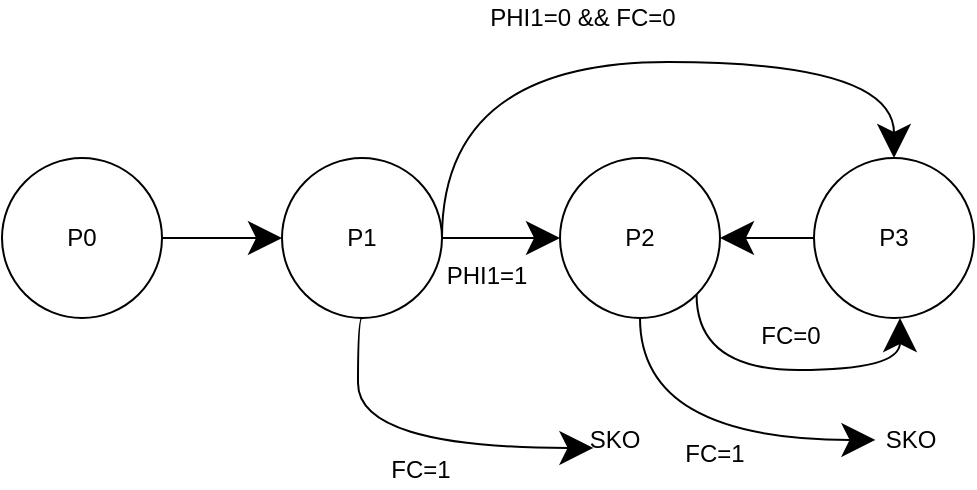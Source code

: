 <mxfile version="17.2.1" type="github">
  <diagram id="kwpMiz8Tt8vMMcukP0Hm" name="Page-1">
    <mxGraphModel dx="1320" dy="551" grid="0" gridSize="10" guides="1" tooltips="1" connect="1" arrows="1" fold="1" page="0" pageScale="1" pageWidth="850" pageHeight="1100" math="0" shadow="0">
      <root>
        <mxCell id="0" />
        <mxCell id="1" parent="0" />
        <mxCell id="Fxl1YO9zksyHe61xAAHj-1" value="P0" style="ellipse;whiteSpace=wrap;html=1;aspect=fixed;hachureGap=4;" vertex="1" parent="1">
          <mxGeometry x="-26" y="134" width="80" height="80" as="geometry" />
        </mxCell>
        <mxCell id="Fxl1YO9zksyHe61xAAHj-2" value="P1" style="ellipse;whiteSpace=wrap;html=1;aspect=fixed;hachureGap=4;" vertex="1" parent="1">
          <mxGeometry x="114" y="134" width="80" height="80" as="geometry" />
        </mxCell>
        <mxCell id="Fxl1YO9zksyHe61xAAHj-3" value="P2" style="ellipse;whiteSpace=wrap;html=1;aspect=fixed;hachureGap=4;" vertex="1" parent="1">
          <mxGeometry x="253" y="134" width="80" height="80" as="geometry" />
        </mxCell>
        <mxCell id="Fxl1YO9zksyHe61xAAHj-4" value="P3" style="ellipse;whiteSpace=wrap;html=1;aspect=fixed;hachureGap=4;" vertex="1" parent="1">
          <mxGeometry x="380" y="134" width="80" height="80" as="geometry" />
        </mxCell>
        <mxCell id="Fxl1YO9zksyHe61xAAHj-5" value="" style="endArrow=classic;html=1;rounded=0;startSize=14;endSize=14;sourcePerimeterSpacing=8;targetPerimeterSpacing=8;curved=1;exitX=1;exitY=0.5;exitDx=0;exitDy=0;entryX=0;entryY=0.5;entryDx=0;entryDy=0;" edge="1" parent="1" source="Fxl1YO9zksyHe61xAAHj-1" target="Fxl1YO9zksyHe61xAAHj-2">
          <mxGeometry width="50" height="50" relative="1" as="geometry">
            <mxPoint x="232" y="241" as="sourcePoint" />
            <mxPoint x="282" y="191" as="targetPoint" />
          </mxGeometry>
        </mxCell>
        <mxCell id="Fxl1YO9zksyHe61xAAHj-8" value="" style="edgeStyle=segmentEdgeStyle;endArrow=classic;html=1;rounded=0;startSize=14;endSize=14;sourcePerimeterSpacing=8;targetPerimeterSpacing=8;curved=1;exitX=1;exitY=0.5;exitDx=0;exitDy=0;entryX=0.5;entryY=0;entryDx=0;entryDy=0;" edge="1" parent="1" source="Fxl1YO9zksyHe61xAAHj-2" target="Fxl1YO9zksyHe61xAAHj-4">
          <mxGeometry width="50" height="50" relative="1" as="geometry">
            <mxPoint x="170" y="92" as="sourcePoint" />
            <mxPoint x="220" y="42" as="targetPoint" />
            <Array as="points">
              <mxPoint x="194" y="86" />
              <mxPoint x="420" y="86" />
            </Array>
          </mxGeometry>
        </mxCell>
        <mxCell id="Fxl1YO9zksyHe61xAAHj-9" value="PHI1=0 &amp;amp;&amp;amp; FC=0" style="text;html=1;align=center;verticalAlign=middle;resizable=0;points=[];autosize=1;strokeColor=none;fillColor=none;hachureGap=4;" vertex="1" parent="1">
          <mxGeometry x="212" y="55" width="103" height="18" as="geometry" />
        </mxCell>
        <mxCell id="Fxl1YO9zksyHe61xAAHj-10" value="" style="endArrow=classic;html=1;rounded=0;startSize=14;endSize=14;sourcePerimeterSpacing=8;targetPerimeterSpacing=8;curved=1;exitX=1;exitY=0.5;exitDx=0;exitDy=0;entryX=0;entryY=0.5;entryDx=0;entryDy=0;" edge="1" parent="1" source="Fxl1YO9zksyHe61xAAHj-2" target="Fxl1YO9zksyHe61xAAHj-3">
          <mxGeometry width="50" height="50" relative="1" as="geometry">
            <mxPoint x="232" y="241" as="sourcePoint" />
            <mxPoint x="282" y="191" as="targetPoint" />
          </mxGeometry>
        </mxCell>
        <mxCell id="Fxl1YO9zksyHe61xAAHj-11" value="PHI1=1" style="text;html=1;align=center;verticalAlign=middle;resizable=0;points=[];autosize=1;strokeColor=none;fillColor=none;hachureGap=4;" vertex="1" parent="1">
          <mxGeometry x="190" y="184" width="51" height="18" as="geometry" />
        </mxCell>
        <mxCell id="Fxl1YO9zksyHe61xAAHj-13" value="FC=1" style="text;html=1;align=center;verticalAlign=middle;resizable=0;points=[];autosize=1;strokeColor=none;fillColor=none;hachureGap=4;" vertex="1" parent="1">
          <mxGeometry x="310" y="273" width="40" height="18" as="geometry" />
        </mxCell>
        <mxCell id="Fxl1YO9zksyHe61xAAHj-14" value="SKO" style="text;html=1;align=center;verticalAlign=middle;resizable=0;points=[];autosize=1;strokeColor=none;fillColor=none;hachureGap=4;" vertex="1" parent="1">
          <mxGeometry x="410" y="266" width="35" height="18" as="geometry" />
        </mxCell>
        <mxCell id="Fxl1YO9zksyHe61xAAHj-18" value="" style="edgeStyle=segmentEdgeStyle;endArrow=classic;html=1;rounded=0;startSize=14;endSize=14;sourcePerimeterSpacing=8;targetPerimeterSpacing=8;curved=1;exitX=0.5;exitY=1;exitDx=0;exitDy=0;" edge="1" parent="1" source="Fxl1YO9zksyHe61xAAHj-3">
          <mxGeometry width="50" height="50" relative="1" as="geometry">
            <mxPoint x="294" y="218.23" as="sourcePoint" />
            <mxPoint x="410.72" y="274.95" as="targetPoint" />
            <Array as="points">
              <mxPoint x="293" y="275" />
            </Array>
          </mxGeometry>
        </mxCell>
        <mxCell id="Fxl1YO9zksyHe61xAAHj-20" value="" style="edgeStyle=segmentEdgeStyle;endArrow=classic;html=1;rounded=0;startSize=14;endSize=14;sourcePerimeterSpacing=8;targetPerimeterSpacing=8;curved=1;exitX=0.5;exitY=1;exitDx=0;exitDy=0;" edge="1" parent="1" source="Fxl1YO9zksyHe61xAAHj-2">
          <mxGeometry width="50" height="50" relative="1" as="geometry">
            <mxPoint x="152" y="218" as="sourcePoint" />
            <mxPoint x="269.72" y="278.95" as="targetPoint" />
            <Array as="points">
              <mxPoint x="152" y="214" />
              <mxPoint x="152" y="279" />
            </Array>
          </mxGeometry>
        </mxCell>
        <mxCell id="Fxl1YO9zksyHe61xAAHj-21" value="SKO" style="text;html=1;align=center;verticalAlign=middle;resizable=0;points=[];autosize=1;strokeColor=none;fillColor=none;hachureGap=4;" vertex="1" parent="1">
          <mxGeometry x="262" y="266" width="35" height="18" as="geometry" />
        </mxCell>
        <mxCell id="Fxl1YO9zksyHe61xAAHj-25" value="FC=1" style="text;html=1;align=center;verticalAlign=middle;resizable=0;points=[];autosize=1;strokeColor=none;fillColor=none;hachureGap=4;" vertex="1" parent="1">
          <mxGeometry x="163" y="281" width="40" height="18" as="geometry" />
        </mxCell>
        <mxCell id="Fxl1YO9zksyHe61xAAHj-26" value="" style="endArrow=classic;html=1;rounded=0;startSize=14;endSize=14;sourcePerimeterSpacing=8;targetPerimeterSpacing=8;curved=1;exitX=0;exitY=0.5;exitDx=0;exitDy=0;entryX=1;entryY=0.5;entryDx=0;entryDy=0;" edge="1" parent="1" source="Fxl1YO9zksyHe61xAAHj-4" target="Fxl1YO9zksyHe61xAAHj-3">
          <mxGeometry width="50" height="50" relative="1" as="geometry">
            <mxPoint x="232" y="159" as="sourcePoint" />
            <mxPoint x="282" y="109" as="targetPoint" />
          </mxGeometry>
        </mxCell>
        <mxCell id="Fxl1YO9zksyHe61xAAHj-27" value="" style="edgeStyle=segmentEdgeStyle;endArrow=classic;html=1;rounded=0;startSize=14;endSize=14;sourcePerimeterSpacing=8;targetPerimeterSpacing=8;curved=1;exitX=1;exitY=1;exitDx=0;exitDy=0;" edge="1" parent="1" source="Fxl1YO9zksyHe61xAAHj-3">
          <mxGeometry width="50" height="50" relative="1" as="geometry">
            <mxPoint x="373" y="264" as="sourcePoint" />
            <mxPoint x="423" y="214" as="targetPoint" />
            <Array as="points">
              <mxPoint x="321" y="240" />
              <mxPoint x="423" y="240" />
            </Array>
          </mxGeometry>
        </mxCell>
        <mxCell id="Fxl1YO9zksyHe61xAAHj-28" value="FC=0" style="text;html=1;align=center;verticalAlign=middle;resizable=0;points=[];autosize=1;strokeColor=none;fillColor=none;hachureGap=4;" vertex="1" parent="1">
          <mxGeometry x="348" y="214" width="40" height="18" as="geometry" />
        </mxCell>
      </root>
    </mxGraphModel>
  </diagram>
</mxfile>
